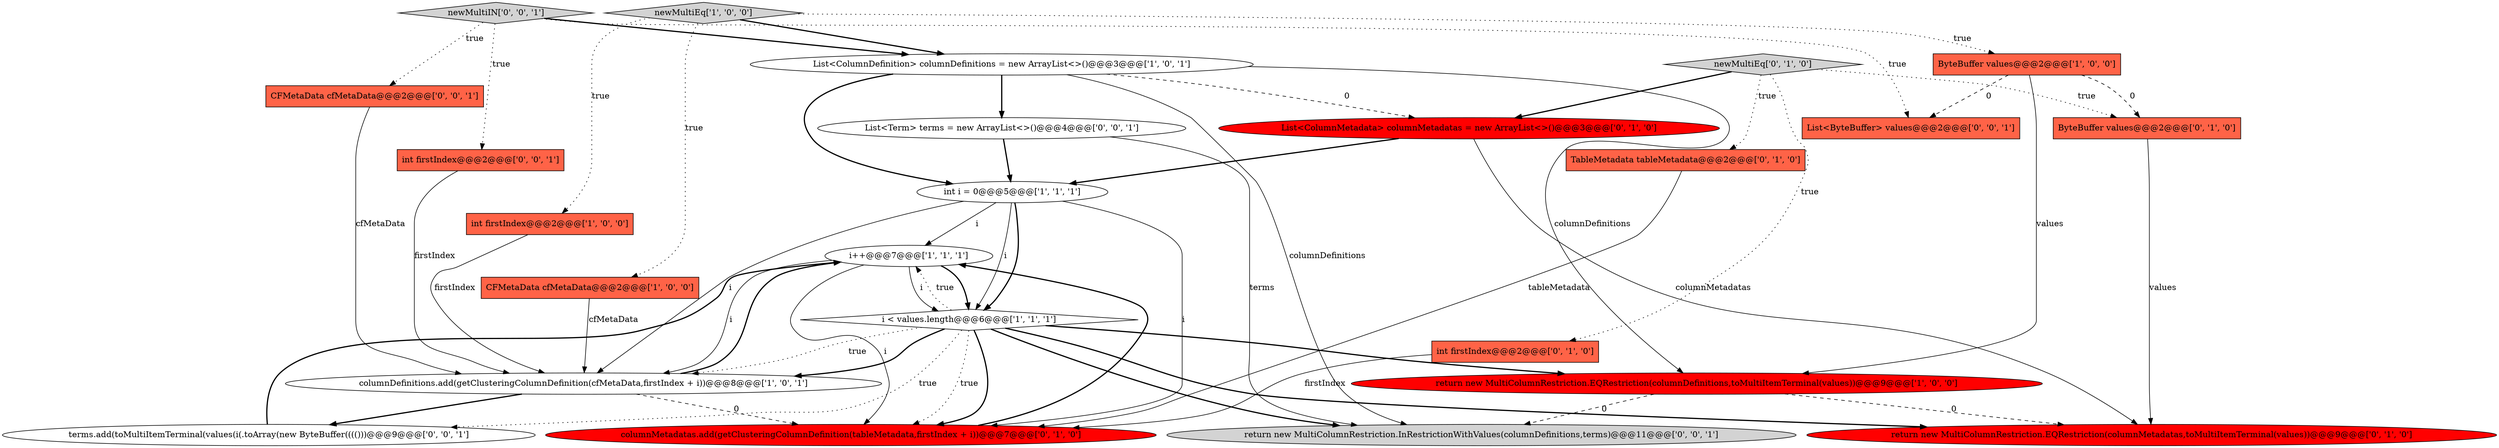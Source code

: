 digraph {
0 [style = filled, label = "i++@@@7@@@['1', '1', '1']", fillcolor = white, shape = ellipse image = "AAA0AAABBB1BBB"];
6 [style = filled, label = "ByteBuffer values@@@2@@@['1', '0', '0']", fillcolor = tomato, shape = box image = "AAA1AAABBB1BBB"];
11 [style = filled, label = "List<ColumnMetadata> columnMetadatas = new ArrayList<>()@@@3@@@['0', '1', '0']", fillcolor = red, shape = ellipse image = "AAA1AAABBB2BBB"];
17 [style = filled, label = "newMultiIN['0', '0', '1']", fillcolor = lightgray, shape = diamond image = "AAA0AAABBB3BBB"];
10 [style = filled, label = "return new MultiColumnRestriction.EQRestriction(columnMetadatas,toMultiItemTerminal(values))@@@9@@@['0', '1', '0']", fillcolor = red, shape = ellipse image = "AAA1AAABBB2BBB"];
13 [style = filled, label = "columnMetadatas.add(getClusteringColumnDefinition(tableMetadata,firstIndex + i))@@@7@@@['0', '1', '0']", fillcolor = red, shape = ellipse image = "AAA1AAABBB2BBB"];
3 [style = filled, label = "i < values.length@@@6@@@['1', '1', '1']", fillcolor = white, shape = diamond image = "AAA0AAABBB1BBB"];
21 [style = filled, label = "CFMetaData cfMetaData@@@2@@@['0', '0', '1']", fillcolor = tomato, shape = box image = "AAA0AAABBB3BBB"];
1 [style = filled, label = "newMultiEq['1', '0', '0']", fillcolor = lightgray, shape = diamond image = "AAA0AAABBB1BBB"];
19 [style = filled, label = "List<Term> terms = new ArrayList<>()@@@4@@@['0', '0', '1']", fillcolor = white, shape = ellipse image = "AAA0AAABBB3BBB"];
4 [style = filled, label = "columnDefinitions.add(getClusteringColumnDefinition(cfMetaData,firstIndex + i))@@@8@@@['1', '0', '1']", fillcolor = white, shape = ellipse image = "AAA0AAABBB1BBB"];
18 [style = filled, label = "int firstIndex@@@2@@@['0', '0', '1']", fillcolor = tomato, shape = box image = "AAA0AAABBB3BBB"];
16 [style = filled, label = "ByteBuffer values@@@2@@@['0', '1', '0']", fillcolor = tomato, shape = box image = "AAA1AAABBB2BBB"];
9 [style = filled, label = "List<ColumnDefinition> columnDefinitions = new ArrayList<>()@@@3@@@['1', '0', '1']", fillcolor = white, shape = ellipse image = "AAA0AAABBB1BBB"];
14 [style = filled, label = "newMultiEq['0', '1', '0']", fillcolor = lightgray, shape = diamond image = "AAA0AAABBB2BBB"];
5 [style = filled, label = "int firstIndex@@@2@@@['1', '0', '0']", fillcolor = tomato, shape = box image = "AAA0AAABBB1BBB"];
8 [style = filled, label = "int i = 0@@@5@@@['1', '1', '1']", fillcolor = white, shape = ellipse image = "AAA0AAABBB1BBB"];
22 [style = filled, label = "terms.add(toMultiItemTerminal(values(i(.toArray(new ByteBuffer(((()))@@@9@@@['0', '0', '1']", fillcolor = white, shape = ellipse image = "AAA0AAABBB3BBB"];
20 [style = filled, label = "return new MultiColumnRestriction.InRestrictionWithValues(columnDefinitions,terms)@@@11@@@['0', '0', '1']", fillcolor = lightgray, shape = ellipse image = "AAA0AAABBB3BBB"];
15 [style = filled, label = "int firstIndex@@@2@@@['0', '1', '0']", fillcolor = tomato, shape = box image = "AAA0AAABBB2BBB"];
23 [style = filled, label = "List<ByteBuffer> values@@@2@@@['0', '0', '1']", fillcolor = tomato, shape = box image = "AAA0AAABBB3BBB"];
12 [style = filled, label = "TableMetadata tableMetadata@@@2@@@['0', '1', '0']", fillcolor = tomato, shape = box image = "AAA0AAABBB2BBB"];
7 [style = filled, label = "return new MultiColumnRestriction.EQRestriction(columnDefinitions,toMultiItemTerminal(values))@@@9@@@['1', '0', '0']", fillcolor = red, shape = ellipse image = "AAA1AAABBB1BBB"];
2 [style = filled, label = "CFMetaData cfMetaData@@@2@@@['1', '0', '0']", fillcolor = tomato, shape = box image = "AAA0AAABBB1BBB"];
0->3 [style = bold, label=""];
8->0 [style = solid, label="i"];
9->7 [style = solid, label="columnDefinitions"];
9->20 [style = solid, label="columnDefinitions"];
8->3 [style = solid, label="i"];
11->10 [style = solid, label="columnMetadatas"];
14->12 [style = dotted, label="true"];
17->18 [style = dotted, label="true"];
0->13 [style = solid, label="i"];
17->9 [style = bold, label=""];
8->3 [style = bold, label=""];
16->10 [style = solid, label="values"];
3->4 [style = dotted, label="true"];
5->4 [style = solid, label="firstIndex"];
7->20 [style = dashed, label="0"];
0->4 [style = solid, label="i"];
9->8 [style = bold, label=""];
3->4 [style = bold, label=""];
19->8 [style = bold, label=""];
1->9 [style = bold, label=""];
17->23 [style = dotted, label="true"];
8->13 [style = solid, label="i"];
4->0 [style = bold, label=""];
14->16 [style = dotted, label="true"];
3->10 [style = bold, label=""];
14->15 [style = dotted, label="true"];
3->20 [style = bold, label=""];
6->16 [style = dashed, label="0"];
22->0 [style = bold, label=""];
6->7 [style = solid, label="values"];
3->7 [style = bold, label=""];
18->4 [style = solid, label="firstIndex"];
19->20 [style = solid, label="terms"];
6->23 [style = dashed, label="0"];
0->3 [style = solid, label="i"];
3->22 [style = dotted, label="true"];
3->0 [style = dotted, label="true"];
3->13 [style = bold, label=""];
9->19 [style = bold, label=""];
9->11 [style = dashed, label="0"];
11->8 [style = bold, label=""];
1->6 [style = dotted, label="true"];
7->10 [style = dashed, label="0"];
2->4 [style = solid, label="cfMetaData"];
12->13 [style = solid, label="tableMetadata"];
15->13 [style = solid, label="firstIndex"];
1->2 [style = dotted, label="true"];
17->21 [style = dotted, label="true"];
4->13 [style = dashed, label="0"];
14->11 [style = bold, label=""];
4->22 [style = bold, label=""];
8->4 [style = solid, label="i"];
1->5 [style = dotted, label="true"];
21->4 [style = solid, label="cfMetaData"];
3->13 [style = dotted, label="true"];
13->0 [style = bold, label=""];
}

